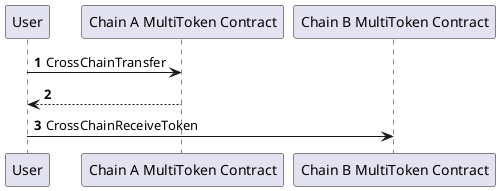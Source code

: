 @startuml

autonumber

participant "User" as U
participant "Chain A MultiToken Contract" as A
participant "Chain B MultiToken Contract" as B

U -> A: CrossChainTransfer
A --> U:
U -> B: CrossChainReceiveToken

@enduml